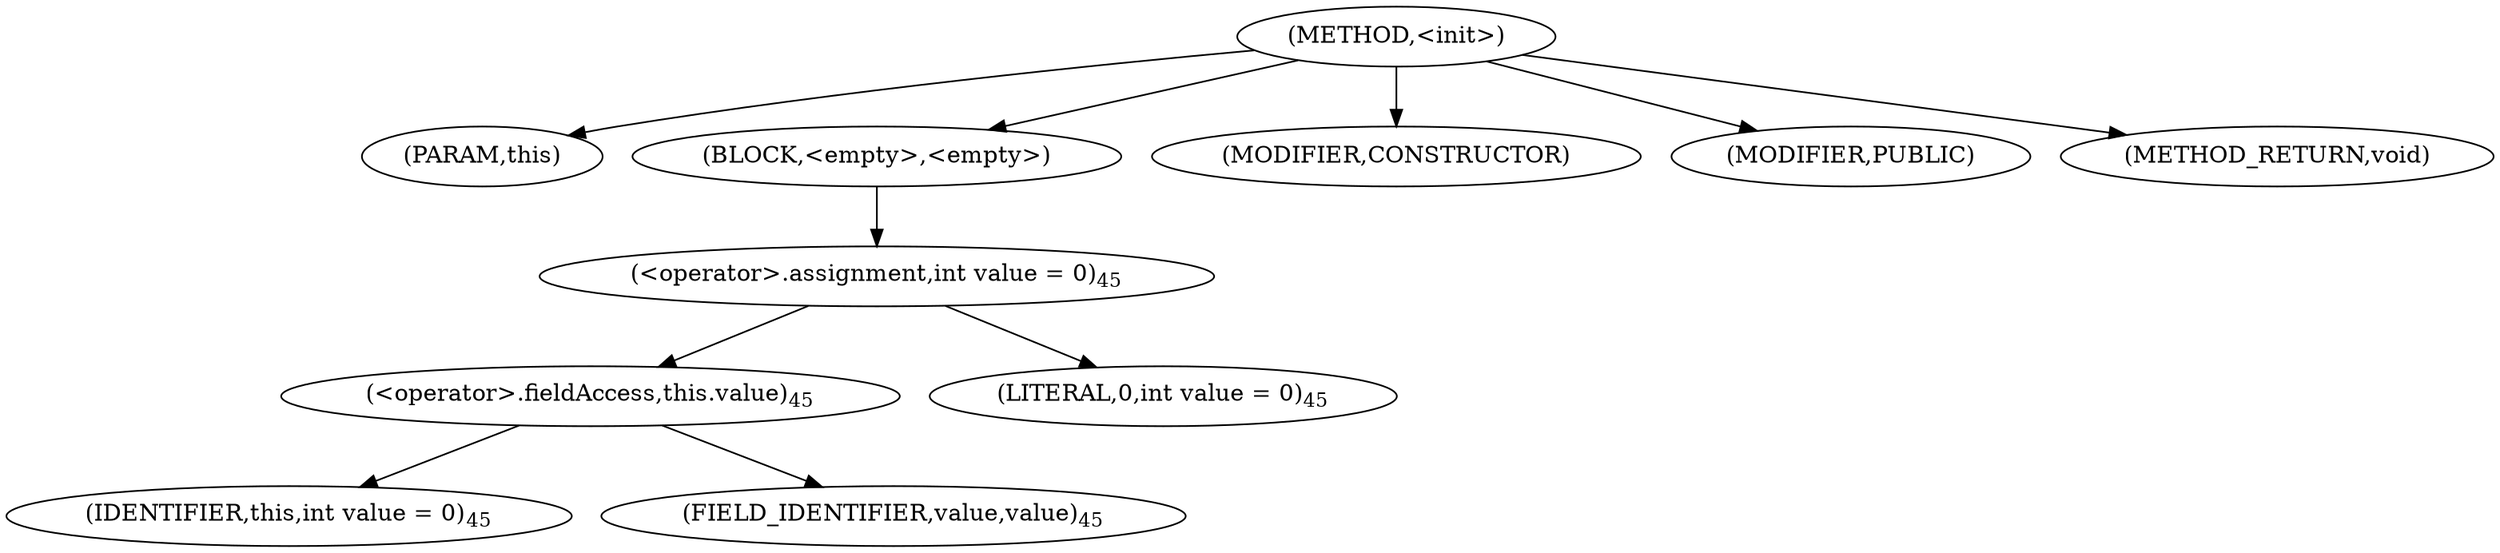 digraph "&lt;init&gt;" {  
"82" [label = <(METHOD,&lt;init&gt;)> ]
"83" [label = <(PARAM,this)> ]
"84" [label = <(BLOCK,&lt;empty&gt;,&lt;empty&gt;)> ]
"85" [label = <(&lt;operator&gt;.assignment,int value = 0)<SUB>45</SUB>> ]
"86" [label = <(&lt;operator&gt;.fieldAccess,this.value)<SUB>45</SUB>> ]
"87" [label = <(IDENTIFIER,this,int value = 0)<SUB>45</SUB>> ]
"88" [label = <(FIELD_IDENTIFIER,value,value)<SUB>45</SUB>> ]
"89" [label = <(LITERAL,0,int value = 0)<SUB>45</SUB>> ]
"90" [label = <(MODIFIER,CONSTRUCTOR)> ]
"91" [label = <(MODIFIER,PUBLIC)> ]
"92" [label = <(METHOD_RETURN,void)> ]
  "82" -> "83" 
  "82" -> "84" 
  "82" -> "90" 
  "82" -> "91" 
  "82" -> "92" 
  "84" -> "85" 
  "85" -> "86" 
  "85" -> "89" 
  "86" -> "87" 
  "86" -> "88" 
}
